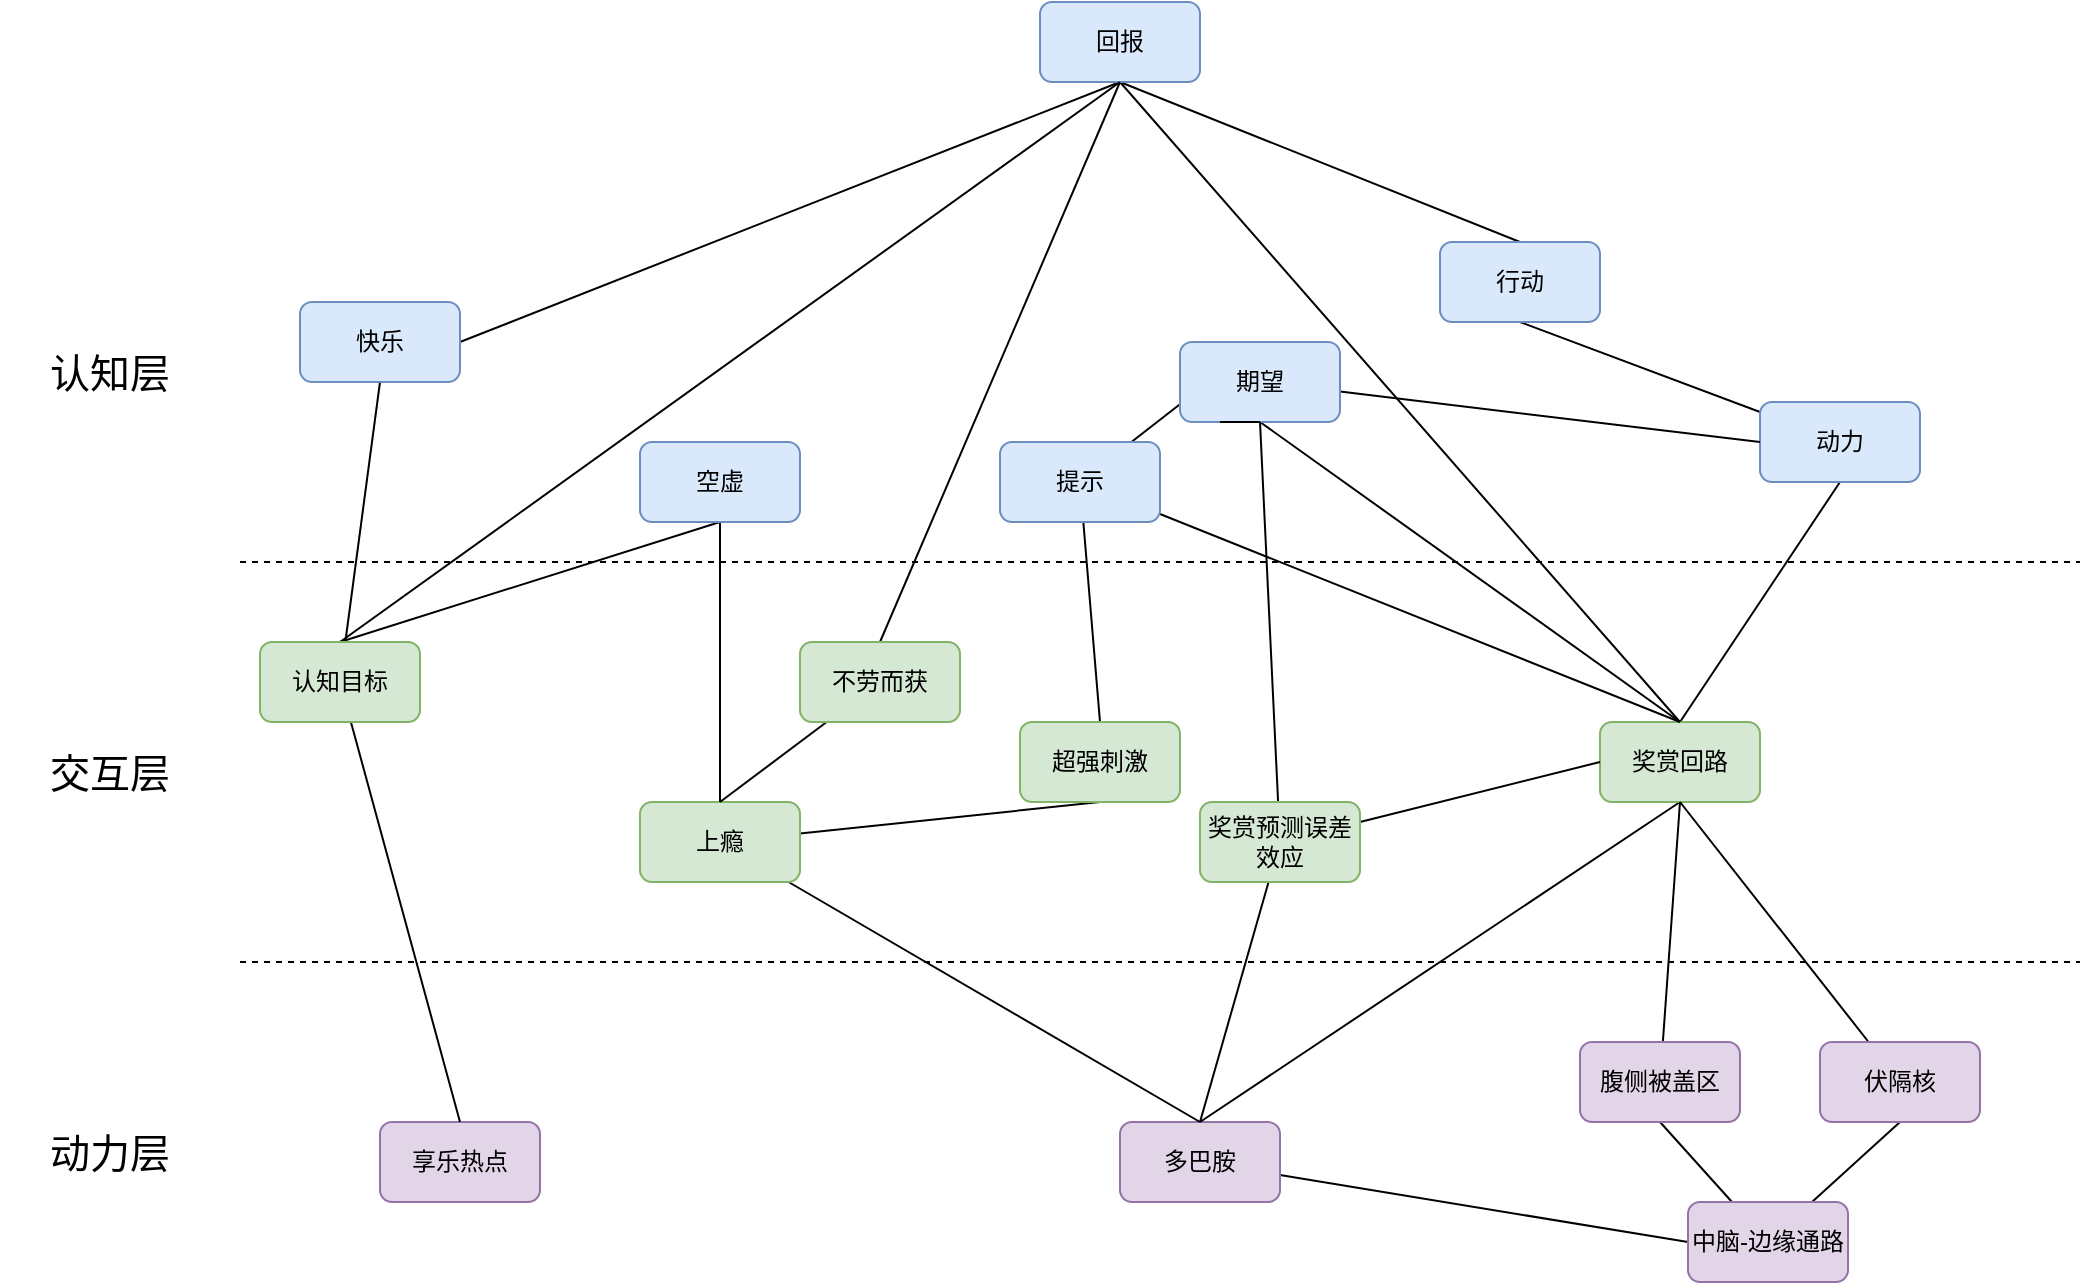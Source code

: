 <mxfile version="23.0.2" type="github">
  <diagram name="第 1 页" id="BO6Gz7mMQsJ_ugK7NcC3">
    <mxGraphModel dx="1434" dy="746" grid="1" gridSize="10" guides="1" tooltips="1" connect="1" arrows="1" fold="1" page="1" pageScale="1" pageWidth="827" pageHeight="1169" math="0" shadow="0">
      <root>
        <mxCell id="0" />
        <mxCell id="1" parent="0" />
        <mxCell id="hUMhWDQroe-k9b-sXjv9-1" value="" style="endArrow=none;dashed=1;html=1;rounded=0;" edge="1" parent="1">
          <mxGeometry width="50" height="50" relative="1" as="geometry">
            <mxPoint x="160" y="440" as="sourcePoint" />
            <mxPoint x="1080" y="440" as="targetPoint" />
          </mxGeometry>
        </mxCell>
        <mxCell id="hUMhWDQroe-k9b-sXjv9-2" value="" style="endArrow=none;dashed=1;html=1;rounded=0;" edge="1" parent="1">
          <mxGeometry width="50" height="50" relative="1" as="geometry">
            <mxPoint x="160" y="640" as="sourcePoint" />
            <mxPoint x="1080" y="640" as="targetPoint" />
          </mxGeometry>
        </mxCell>
        <mxCell id="hUMhWDQroe-k9b-sXjv9-3" value="认知层" style="text;html=1;strokeColor=none;fillColor=none;align=center;verticalAlign=middle;whiteSpace=wrap;rounded=0;fontSize=20;" vertex="1" parent="1">
          <mxGeometry x="40" y="330" width="110" height="30" as="geometry" />
        </mxCell>
        <mxCell id="hUMhWDQroe-k9b-sXjv9-4" value="交互层" style="text;html=1;strokeColor=none;fillColor=none;align=center;verticalAlign=middle;whiteSpace=wrap;rounded=0;fontSize=20;" vertex="1" parent="1">
          <mxGeometry x="40" y="530" width="110" height="30" as="geometry" />
        </mxCell>
        <mxCell id="hUMhWDQroe-k9b-sXjv9-5" value="动力层" style="text;html=1;strokeColor=none;fillColor=none;align=center;verticalAlign=middle;whiteSpace=wrap;rounded=0;fontSize=20;" vertex="1" parent="1">
          <mxGeometry x="40" y="720" width="110" height="30" as="geometry" />
        </mxCell>
        <mxCell id="hUMhWDQroe-k9b-sXjv9-89" style="edgeStyle=none;shape=connector;rounded=0;orthogonalLoop=1;jettySize=auto;html=1;entryX=0;entryY=0.5;entryDx=0;entryDy=0;labelBackgroundColor=default;strokeColor=default;align=center;verticalAlign=middle;fontFamily=Helvetica;fontSize=11;fontColor=default;endArrow=none;endFill=0;" edge="1" parent="1" source="hUMhWDQroe-k9b-sXjv9-9" target="hUMhWDQroe-k9b-sXjv9-39">
          <mxGeometry relative="1" as="geometry" />
        </mxCell>
        <mxCell id="hUMhWDQroe-k9b-sXjv9-9" value="多巴胺" style="rounded=1;whiteSpace=wrap;html=1;fillColor=#e1d5e7;strokeColor=#9673a6;" vertex="1" parent="1">
          <mxGeometry x="600" y="720" width="80" height="40" as="geometry" />
        </mxCell>
        <mxCell id="hUMhWDQroe-k9b-sXjv9-87" style="edgeStyle=none;shape=connector;rounded=0;orthogonalLoop=1;jettySize=auto;html=1;entryX=0.5;entryY=0;entryDx=0;entryDy=0;labelBackgroundColor=default;strokeColor=default;align=center;verticalAlign=middle;fontFamily=Helvetica;fontSize=11;fontColor=default;endArrow=none;endFill=0;exitX=0.5;exitY=1;exitDx=0;exitDy=0;" edge="1" parent="1" source="hUMhWDQroe-k9b-sXjv9-34" target="hUMhWDQroe-k9b-sXjv9-9">
          <mxGeometry relative="1" as="geometry" />
        </mxCell>
        <mxCell id="hUMhWDQroe-k9b-sXjv9-91" style="edgeStyle=none;shape=connector;rounded=0;orthogonalLoop=1;jettySize=auto;html=1;entryX=0.5;entryY=1;entryDx=0;entryDy=0;labelBackgroundColor=default;strokeColor=default;align=center;verticalAlign=middle;fontFamily=Helvetica;fontSize=11;fontColor=default;endArrow=none;endFill=0;exitX=0.5;exitY=0;exitDx=0;exitDy=0;" edge="1" parent="1" source="hUMhWDQroe-k9b-sXjv9-34" target="hUMhWDQroe-k9b-sXjv9-36">
          <mxGeometry relative="1" as="geometry" />
        </mxCell>
        <mxCell id="hUMhWDQroe-k9b-sXjv9-103" style="edgeStyle=none;shape=connector;rounded=0;orthogonalLoop=1;jettySize=auto;html=1;entryX=0.5;entryY=1;entryDx=0;entryDy=0;labelBackgroundColor=default;strokeColor=default;align=center;verticalAlign=middle;fontFamily=Helvetica;fontSize=11;fontColor=default;endArrow=none;endFill=0;exitX=0.5;exitY=0;exitDx=0;exitDy=0;" edge="1" parent="1" source="hUMhWDQroe-k9b-sXjv9-34" target="hUMhWDQroe-k9b-sXjv9-56">
          <mxGeometry relative="1" as="geometry" />
        </mxCell>
        <mxCell id="hUMhWDQroe-k9b-sXjv9-34" value="奖赏回路" style="rounded=1;whiteSpace=wrap;html=1;fillColor=#d5e8d4;strokeColor=#82b366;" vertex="1" parent="1">
          <mxGeometry x="840" y="520" width="80" height="40" as="geometry" />
        </mxCell>
        <mxCell id="hUMhWDQroe-k9b-sXjv9-94" style="edgeStyle=none;shape=connector;rounded=0;orthogonalLoop=1;jettySize=auto;html=1;entryX=0.5;entryY=1;entryDx=0;entryDy=0;labelBackgroundColor=default;strokeColor=default;align=center;verticalAlign=middle;fontFamily=Helvetica;fontSize=11;fontColor=default;endArrow=none;endFill=0;" edge="1" parent="1" source="hUMhWDQroe-k9b-sXjv9-36" target="hUMhWDQroe-k9b-sXjv9-67">
          <mxGeometry relative="1" as="geometry" />
        </mxCell>
        <mxCell id="hUMhWDQroe-k9b-sXjv9-36" value="动力" style="rounded=1;whiteSpace=wrap;html=1;fillColor=#dae8fc;strokeColor=#6c8ebf;" vertex="1" parent="1">
          <mxGeometry x="920" y="360" width="80" height="40" as="geometry" />
        </mxCell>
        <mxCell id="hUMhWDQroe-k9b-sXjv9-44" style="edgeStyle=none;shape=connector;rounded=0;orthogonalLoop=1;jettySize=auto;html=1;entryX=0.5;entryY=1;entryDx=0;entryDy=0;labelBackgroundColor=default;strokeColor=default;align=center;verticalAlign=middle;fontFamily=Helvetica;fontSize=11;fontColor=default;endArrow=none;endFill=0;" edge="1" parent="1" source="hUMhWDQroe-k9b-sXjv9-39" target="hUMhWDQroe-k9b-sXjv9-42">
          <mxGeometry relative="1" as="geometry" />
        </mxCell>
        <mxCell id="hUMhWDQroe-k9b-sXjv9-45" style="edgeStyle=none;shape=connector;rounded=0;orthogonalLoop=1;jettySize=auto;html=1;entryX=0.5;entryY=1;entryDx=0;entryDy=0;labelBackgroundColor=default;strokeColor=default;align=center;verticalAlign=middle;fontFamily=Helvetica;fontSize=11;fontColor=default;endArrow=none;endFill=0;" edge="1" parent="1" source="hUMhWDQroe-k9b-sXjv9-39" target="hUMhWDQroe-k9b-sXjv9-43">
          <mxGeometry relative="1" as="geometry" />
        </mxCell>
        <mxCell id="hUMhWDQroe-k9b-sXjv9-39" value="中脑-边缘通路" style="rounded=1;whiteSpace=wrap;html=1;fillColor=#e1d5e7;strokeColor=#9673a6;" vertex="1" parent="1">
          <mxGeometry x="884" y="760" width="80" height="40" as="geometry" />
        </mxCell>
        <mxCell id="hUMhWDQroe-k9b-sXjv9-46" style="edgeStyle=none;shape=connector;rounded=0;orthogonalLoop=1;jettySize=auto;html=1;entryX=0.5;entryY=1;entryDx=0;entryDy=0;labelBackgroundColor=default;strokeColor=default;align=center;verticalAlign=middle;fontFamily=Helvetica;fontSize=11;fontColor=default;endArrow=none;endFill=0;" edge="1" parent="1" source="hUMhWDQroe-k9b-sXjv9-42" target="hUMhWDQroe-k9b-sXjv9-34">
          <mxGeometry relative="1" as="geometry" />
        </mxCell>
        <mxCell id="hUMhWDQroe-k9b-sXjv9-42" value="腹侧被盖区" style="rounded=1;whiteSpace=wrap;html=1;fillColor=#e1d5e7;strokeColor=#9673a6;" vertex="1" parent="1">
          <mxGeometry x="830" y="680" width="80" height="40" as="geometry" />
        </mxCell>
        <mxCell id="hUMhWDQroe-k9b-sXjv9-47" style="edgeStyle=none;shape=connector;rounded=0;orthogonalLoop=1;jettySize=auto;html=1;entryX=0.5;entryY=1;entryDx=0;entryDy=0;labelBackgroundColor=default;strokeColor=default;align=center;verticalAlign=middle;fontFamily=Helvetica;fontSize=11;fontColor=default;endArrow=none;endFill=0;" edge="1" parent="1" source="hUMhWDQroe-k9b-sXjv9-43" target="hUMhWDQroe-k9b-sXjv9-34">
          <mxGeometry relative="1" as="geometry" />
        </mxCell>
        <mxCell id="hUMhWDQroe-k9b-sXjv9-43" value="伏隔核" style="rounded=1;whiteSpace=wrap;html=1;fillColor=#e1d5e7;strokeColor=#9673a6;" vertex="1" parent="1">
          <mxGeometry x="950" y="680" width="80" height="40" as="geometry" />
        </mxCell>
        <mxCell id="hUMhWDQroe-k9b-sXjv9-90" style="edgeStyle=none;shape=connector;rounded=0;orthogonalLoop=1;jettySize=auto;html=1;entryX=0.5;entryY=0;entryDx=0;entryDy=0;labelBackgroundColor=default;strokeColor=default;align=center;verticalAlign=middle;fontFamily=Helvetica;fontSize=11;fontColor=default;endArrow=none;endFill=0;exitX=0.5;exitY=1;exitDx=0;exitDy=0;" edge="1" parent="1" source="hUMhWDQroe-k9b-sXjv9-51" target="hUMhWDQroe-k9b-sXjv9-34">
          <mxGeometry relative="1" as="geometry" />
        </mxCell>
        <mxCell id="hUMhWDQroe-k9b-sXjv9-93" style="edgeStyle=none;shape=connector;rounded=0;orthogonalLoop=1;jettySize=auto;html=1;entryX=0.5;entryY=0;entryDx=0;entryDy=0;labelBackgroundColor=default;strokeColor=default;align=center;verticalAlign=middle;fontFamily=Helvetica;fontSize=11;fontColor=default;endArrow=none;endFill=0;exitX=0.5;exitY=1;exitDx=0;exitDy=0;" edge="1" parent="1" source="hUMhWDQroe-k9b-sXjv9-51" target="hUMhWDQroe-k9b-sXjv9-67">
          <mxGeometry relative="1" as="geometry" />
        </mxCell>
        <mxCell id="hUMhWDQroe-k9b-sXjv9-95" style="edgeStyle=none;shape=connector;rounded=0;orthogonalLoop=1;jettySize=auto;html=1;entryX=1;entryY=0.5;entryDx=0;entryDy=0;labelBackgroundColor=default;strokeColor=default;align=center;verticalAlign=middle;fontFamily=Helvetica;fontSize=11;fontColor=default;endArrow=none;endFill=0;exitX=0.5;exitY=1;exitDx=0;exitDy=0;" edge="1" parent="1" source="hUMhWDQroe-k9b-sXjv9-51" target="hUMhWDQroe-k9b-sXjv9-76">
          <mxGeometry relative="1" as="geometry" />
        </mxCell>
        <mxCell id="hUMhWDQroe-k9b-sXjv9-102" style="edgeStyle=none;shape=connector;rounded=0;orthogonalLoop=1;jettySize=auto;html=1;labelBackgroundColor=default;strokeColor=default;align=center;verticalAlign=middle;fontFamily=Helvetica;fontSize=11;fontColor=default;endArrow=none;endFill=0;exitX=0.5;exitY=1;exitDx=0;exitDy=0;entryX=0.5;entryY=0;entryDx=0;entryDy=0;" edge="1" parent="1" source="hUMhWDQroe-k9b-sXjv9-51" target="hUMhWDQroe-k9b-sXjv9-112">
          <mxGeometry relative="1" as="geometry">
            <mxPoint x="480" y="520" as="targetPoint" />
          </mxGeometry>
        </mxCell>
        <mxCell id="hUMhWDQroe-k9b-sXjv9-51" value="回报" style="rounded=1;whiteSpace=wrap;html=1;fillColor=#dae8fc;strokeColor=#6c8ebf;" vertex="1" parent="1">
          <mxGeometry x="560" y="160" width="80" height="40" as="geometry" />
        </mxCell>
        <mxCell id="hUMhWDQroe-k9b-sXjv9-58" style="edgeStyle=none;shape=connector;rounded=0;orthogonalLoop=1;jettySize=auto;html=1;entryX=0.5;entryY=0;entryDx=0;entryDy=0;labelBackgroundColor=default;strokeColor=default;align=center;verticalAlign=middle;fontFamily=Helvetica;fontSize=11;fontColor=default;endArrow=none;endFill=0;" edge="1" parent="1" source="hUMhWDQroe-k9b-sXjv9-55" target="hUMhWDQroe-k9b-sXjv9-56">
          <mxGeometry relative="1" as="geometry" />
        </mxCell>
        <mxCell id="hUMhWDQroe-k9b-sXjv9-104" style="edgeStyle=none;shape=connector;rounded=0;orthogonalLoop=1;jettySize=auto;html=1;labelBackgroundColor=default;strokeColor=default;align=center;verticalAlign=middle;fontFamily=Helvetica;fontSize=11;fontColor=default;endArrow=none;endFill=0;entryX=0.5;entryY=0;entryDx=0;entryDy=0;" edge="1" parent="1" source="hUMhWDQroe-k9b-sXjv9-55" target="hUMhWDQroe-k9b-sXjv9-34">
          <mxGeometry relative="1" as="geometry" />
        </mxCell>
        <mxCell id="hUMhWDQroe-k9b-sXjv9-111" style="edgeStyle=none;shape=connector;rounded=0;orthogonalLoop=1;jettySize=auto;html=1;entryX=0.5;entryY=0;entryDx=0;entryDy=0;labelBackgroundColor=default;strokeColor=default;align=center;verticalAlign=middle;fontFamily=Helvetica;fontSize=11;fontColor=default;endArrow=none;endFill=0;" edge="1" parent="1" source="hUMhWDQroe-k9b-sXjv9-55" target="hUMhWDQroe-k9b-sXjv9-109">
          <mxGeometry relative="1" as="geometry" />
        </mxCell>
        <mxCell id="hUMhWDQroe-k9b-sXjv9-55" value="提示" style="rounded=1;whiteSpace=wrap;html=1;fillColor=#dae8fc;strokeColor=#6c8ebf;" vertex="1" parent="1">
          <mxGeometry x="540" y="380" width="80" height="40" as="geometry" />
        </mxCell>
        <mxCell id="hUMhWDQroe-k9b-sXjv9-66" style="edgeStyle=none;shape=connector;rounded=0;orthogonalLoop=1;jettySize=auto;html=1;entryX=0;entryY=0.5;entryDx=0;entryDy=0;labelBackgroundColor=default;strokeColor=default;align=center;verticalAlign=middle;fontFamily=Helvetica;fontSize=11;fontColor=default;endArrow=none;endFill=0;" edge="1" parent="1" source="hUMhWDQroe-k9b-sXjv9-56" target="hUMhWDQroe-k9b-sXjv9-36">
          <mxGeometry relative="1" as="geometry" />
        </mxCell>
        <mxCell id="hUMhWDQroe-k9b-sXjv9-56" value="期望" style="rounded=1;whiteSpace=wrap;html=1;fillColor=#dae8fc;strokeColor=#6c8ebf;" vertex="1" parent="1">
          <mxGeometry x="630" y="330" width="80" height="40" as="geometry" />
        </mxCell>
        <mxCell id="hUMhWDQroe-k9b-sXjv9-63" style="edgeStyle=none;shape=connector;rounded=0;orthogonalLoop=1;jettySize=auto;html=1;entryX=0;entryY=0.5;entryDx=0;entryDy=0;labelBackgroundColor=default;strokeColor=default;align=center;verticalAlign=middle;fontFamily=Helvetica;fontSize=11;fontColor=default;endArrow=none;endFill=0;" edge="1" parent="1" source="hUMhWDQroe-k9b-sXjv9-62" target="hUMhWDQroe-k9b-sXjv9-34">
          <mxGeometry relative="1" as="geometry" />
        </mxCell>
        <mxCell id="hUMhWDQroe-k9b-sXjv9-65" style="edgeStyle=none;shape=connector;rounded=0;orthogonalLoop=1;jettySize=auto;html=1;entryX=0.5;entryY=1;entryDx=0;entryDy=0;labelBackgroundColor=default;strokeColor=default;align=center;verticalAlign=middle;fontFamily=Helvetica;fontSize=11;fontColor=default;endArrow=none;endFill=0;" edge="1" parent="1" source="hUMhWDQroe-k9b-sXjv9-62" target="hUMhWDQroe-k9b-sXjv9-56">
          <mxGeometry relative="1" as="geometry" />
        </mxCell>
        <mxCell id="hUMhWDQroe-k9b-sXjv9-88" style="edgeStyle=none;shape=connector;rounded=0;orthogonalLoop=1;jettySize=auto;html=1;entryX=0.5;entryY=0;entryDx=0;entryDy=0;labelBackgroundColor=default;strokeColor=default;align=center;verticalAlign=middle;fontFamily=Helvetica;fontSize=11;fontColor=default;endArrow=none;endFill=0;" edge="1" parent="1" source="hUMhWDQroe-k9b-sXjv9-62" target="hUMhWDQroe-k9b-sXjv9-9">
          <mxGeometry relative="1" as="geometry" />
        </mxCell>
        <mxCell id="hUMhWDQroe-k9b-sXjv9-62" value="奖赏预测误差效应" style="rounded=1;whiteSpace=wrap;html=1;fillColor=#d5e8d4;strokeColor=#82b366;" vertex="1" parent="1">
          <mxGeometry x="640" y="560" width="80" height="40" as="geometry" />
        </mxCell>
        <mxCell id="hUMhWDQroe-k9b-sXjv9-67" value="行动" style="rounded=1;whiteSpace=wrap;html=1;fillColor=#dae8fc;strokeColor=#6c8ebf;" vertex="1" parent="1">
          <mxGeometry x="760" y="280" width="80" height="40" as="geometry" />
        </mxCell>
        <mxCell id="hUMhWDQroe-k9b-sXjv9-72" value="享乐热点" style="rounded=1;whiteSpace=wrap;html=1;fillColor=#e1d5e7;strokeColor=#9673a6;" vertex="1" parent="1">
          <mxGeometry x="230" y="720" width="80" height="40" as="geometry" />
        </mxCell>
        <mxCell id="hUMhWDQroe-k9b-sXjv9-75" style="edgeStyle=none;shape=connector;rounded=0;orthogonalLoop=1;jettySize=auto;html=1;entryX=0.5;entryY=0;entryDx=0;entryDy=0;labelBackgroundColor=default;strokeColor=default;align=center;verticalAlign=middle;fontFamily=Helvetica;fontSize=11;fontColor=default;endArrow=none;endFill=0;" edge="1" parent="1" source="hUMhWDQroe-k9b-sXjv9-73" target="hUMhWDQroe-k9b-sXjv9-72">
          <mxGeometry relative="1" as="geometry" />
        </mxCell>
        <mxCell id="hUMhWDQroe-k9b-sXjv9-77" style="edgeStyle=none;shape=connector;rounded=0;orthogonalLoop=1;jettySize=auto;html=1;entryX=0.5;entryY=1;entryDx=0;entryDy=0;labelBackgroundColor=default;strokeColor=default;align=center;verticalAlign=middle;fontFamily=Helvetica;fontSize=11;fontColor=default;endArrow=none;endFill=0;" edge="1" parent="1" source="hUMhWDQroe-k9b-sXjv9-73" target="hUMhWDQroe-k9b-sXjv9-76">
          <mxGeometry relative="1" as="geometry" />
        </mxCell>
        <mxCell id="hUMhWDQroe-k9b-sXjv9-96" style="edgeStyle=none;shape=connector;rounded=0;orthogonalLoop=1;jettySize=auto;html=1;entryX=0.5;entryY=1;entryDx=0;entryDy=0;labelBackgroundColor=default;strokeColor=default;align=center;verticalAlign=middle;fontFamily=Helvetica;fontSize=11;fontColor=default;endArrow=none;endFill=0;exitX=0.5;exitY=0;exitDx=0;exitDy=0;" edge="1" parent="1" source="hUMhWDQroe-k9b-sXjv9-73" target="hUMhWDQroe-k9b-sXjv9-51">
          <mxGeometry relative="1" as="geometry" />
        </mxCell>
        <mxCell id="hUMhWDQroe-k9b-sXjv9-108" style="edgeStyle=none;shape=connector;rounded=0;orthogonalLoop=1;jettySize=auto;html=1;entryX=0.5;entryY=1;entryDx=0;entryDy=0;labelBackgroundColor=default;strokeColor=default;align=center;verticalAlign=middle;fontFamily=Helvetica;fontSize=11;fontColor=default;endArrow=none;endFill=0;exitX=0.5;exitY=0;exitDx=0;exitDy=0;" edge="1" parent="1" source="hUMhWDQroe-k9b-sXjv9-73" target="hUMhWDQroe-k9b-sXjv9-105">
          <mxGeometry relative="1" as="geometry" />
        </mxCell>
        <mxCell id="hUMhWDQroe-k9b-sXjv9-73" value="认知目标" style="rounded=1;whiteSpace=wrap;html=1;fillColor=#d5e8d4;strokeColor=#82b366;" vertex="1" parent="1">
          <mxGeometry x="170" y="480" width="80" height="40" as="geometry" />
        </mxCell>
        <mxCell id="hUMhWDQroe-k9b-sXjv9-76" value="快乐" style="rounded=1;whiteSpace=wrap;html=1;fillColor=#dae8fc;strokeColor=#6c8ebf;" vertex="1" parent="1">
          <mxGeometry x="190" y="310" width="80" height="40" as="geometry" />
        </mxCell>
        <mxCell id="hUMhWDQroe-k9b-sXjv9-97" style="edgeStyle=none;shape=connector;rounded=0;orthogonalLoop=1;jettySize=auto;html=1;exitX=0.5;exitY=1;exitDx=0;exitDy=0;entryX=0.25;entryY=1;entryDx=0;entryDy=0;labelBackgroundColor=default;strokeColor=default;align=center;verticalAlign=middle;fontFamily=Helvetica;fontSize=11;fontColor=default;endArrow=none;endFill=0;" edge="1" parent="1" source="hUMhWDQroe-k9b-sXjv9-56" target="hUMhWDQroe-k9b-sXjv9-56">
          <mxGeometry relative="1" as="geometry" />
        </mxCell>
        <mxCell id="hUMhWDQroe-k9b-sXjv9-99" style="edgeStyle=none;shape=connector;rounded=0;orthogonalLoop=1;jettySize=auto;html=1;entryX=0.5;entryY=0;entryDx=0;entryDy=0;labelBackgroundColor=default;strokeColor=default;align=center;verticalAlign=middle;fontFamily=Helvetica;fontSize=11;fontColor=default;endArrow=none;endFill=0;" edge="1" parent="1" source="hUMhWDQroe-k9b-sXjv9-98" target="hUMhWDQroe-k9b-sXjv9-9">
          <mxGeometry relative="1" as="geometry" />
        </mxCell>
        <mxCell id="hUMhWDQroe-k9b-sXjv9-110" style="edgeStyle=none;shape=connector;rounded=0;orthogonalLoop=1;jettySize=auto;html=1;entryX=0.5;entryY=1;entryDx=0;entryDy=0;labelBackgroundColor=default;strokeColor=default;align=center;verticalAlign=middle;fontFamily=Helvetica;fontSize=11;fontColor=default;endArrow=none;endFill=0;" edge="1" parent="1" source="hUMhWDQroe-k9b-sXjv9-98" target="hUMhWDQroe-k9b-sXjv9-109">
          <mxGeometry relative="1" as="geometry" />
        </mxCell>
        <mxCell id="hUMhWDQroe-k9b-sXjv9-98" value="上瘾" style="rounded=1;whiteSpace=wrap;html=1;fillColor=#d5e8d4;strokeColor=#82b366;" vertex="1" parent="1">
          <mxGeometry x="360" y="560" width="80" height="40" as="geometry" />
        </mxCell>
        <mxCell id="hUMhWDQroe-k9b-sXjv9-106" style="edgeStyle=none;shape=connector;rounded=0;orthogonalLoop=1;jettySize=auto;html=1;labelBackgroundColor=default;strokeColor=default;align=center;verticalAlign=middle;fontFamily=Helvetica;fontSize=11;fontColor=default;endArrow=none;endFill=0;entryX=0.5;entryY=0;entryDx=0;entryDy=0;" edge="1" parent="1" source="hUMhWDQroe-k9b-sXjv9-105" target="hUMhWDQroe-k9b-sXjv9-98">
          <mxGeometry relative="1" as="geometry" />
        </mxCell>
        <mxCell id="hUMhWDQroe-k9b-sXjv9-105" value="空虚" style="rounded=1;whiteSpace=wrap;html=1;fillColor=#dae8fc;strokeColor=#6c8ebf;" vertex="1" parent="1">
          <mxGeometry x="360" y="380" width="80" height="40" as="geometry" />
        </mxCell>
        <mxCell id="hUMhWDQroe-k9b-sXjv9-109" value="超强刺激" style="rounded=1;whiteSpace=wrap;html=1;fillColor=#d5e8d4;strokeColor=#82b366;" vertex="1" parent="1">
          <mxGeometry x="550" y="520" width="80" height="40" as="geometry" />
        </mxCell>
        <mxCell id="hUMhWDQroe-k9b-sXjv9-113" style="edgeStyle=none;shape=connector;rounded=0;orthogonalLoop=1;jettySize=auto;html=1;entryX=0.5;entryY=0;entryDx=0;entryDy=0;labelBackgroundColor=default;strokeColor=default;align=center;verticalAlign=middle;fontFamily=Helvetica;fontSize=11;fontColor=default;endArrow=none;endFill=0;" edge="1" parent="1" source="hUMhWDQroe-k9b-sXjv9-112" target="hUMhWDQroe-k9b-sXjv9-98">
          <mxGeometry relative="1" as="geometry" />
        </mxCell>
        <mxCell id="hUMhWDQroe-k9b-sXjv9-112" value="不劳而获" style="rounded=1;whiteSpace=wrap;html=1;fillColor=#d5e8d4;strokeColor=#82b366;" vertex="1" parent="1">
          <mxGeometry x="440" y="480" width="80" height="40" as="geometry" />
        </mxCell>
      </root>
    </mxGraphModel>
  </diagram>
</mxfile>
